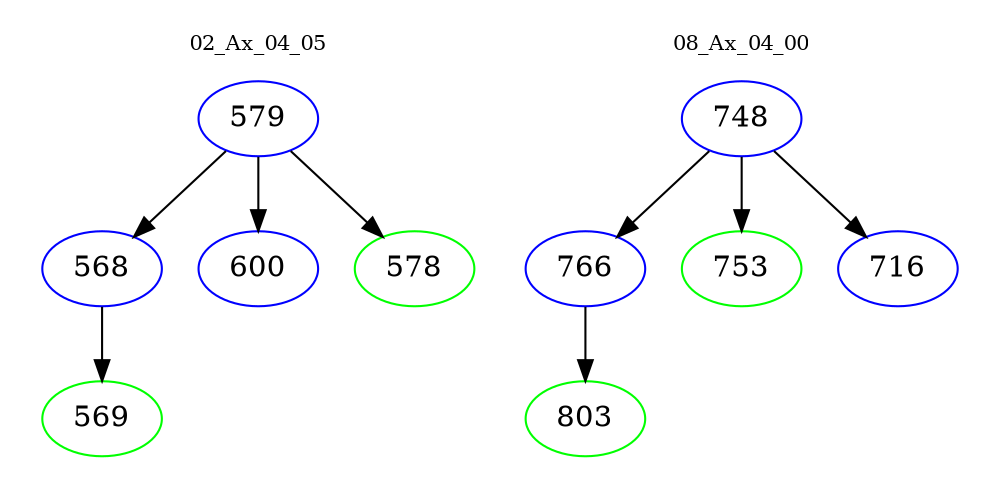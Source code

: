 digraph{
subgraph cluster_0 {
color = white
label = "02_Ax_04_05";
fontsize=10;
T0_579 [label="579", color="blue"]
T0_579 -> T0_568 [color="black"]
T0_568 [label="568", color="blue"]
T0_568 -> T0_569 [color="black"]
T0_569 [label="569", color="green"]
T0_579 -> T0_600 [color="black"]
T0_600 [label="600", color="blue"]
T0_579 -> T0_578 [color="black"]
T0_578 [label="578", color="green"]
}
subgraph cluster_1 {
color = white
label = "08_Ax_04_00";
fontsize=10;
T1_748 [label="748", color="blue"]
T1_748 -> T1_766 [color="black"]
T1_766 [label="766", color="blue"]
T1_766 -> T1_803 [color="black"]
T1_803 [label="803", color="green"]
T1_748 -> T1_753 [color="black"]
T1_753 [label="753", color="green"]
T1_748 -> T1_716 [color="black"]
T1_716 [label="716", color="blue"]
}
}
